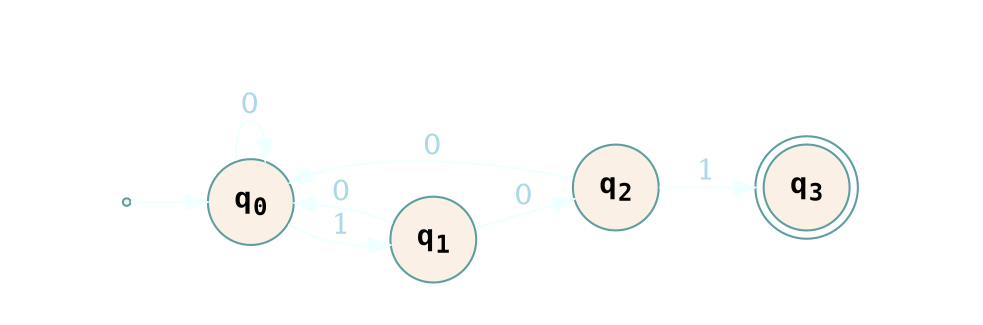 digraph FiniteAutomata {
  graph [bgcolor=transparent, rankdir=LR]
  edge [color=azure, fontcolor=lightblue]
  node [fontname=monospace, fillcolor=linen, style=filled, color=cadetblue]

  subgraph cluster_dfa {
    label= "L = {w | w is a binary string that contains 101 as a substring}";
    color=white;
    fontcolor=white;
    start [label="Start", shape=point]; // Initial state with a point shape  
    q0 [shape="circle", label= <<b>q<sub>0</sub></b>>];
    q1 [shape="circle", label= <<b>q<sub>1</sub></b>>];
    q2 [shape="circle", label= <<b>q<sub>2</sub></b>>];
    q3 [shape="doublecircle", label= <<b>q<sub>3</sub></b>>];
    start -> q0;
    q0 -> q0[label=0];
    q0 -> q1[label=1];
    q1 -> q0[label=0];
    q1 -> q2[label=0];
    q2 -> q0[label=0];
    q2 -> q3[label=1];
  }
}

